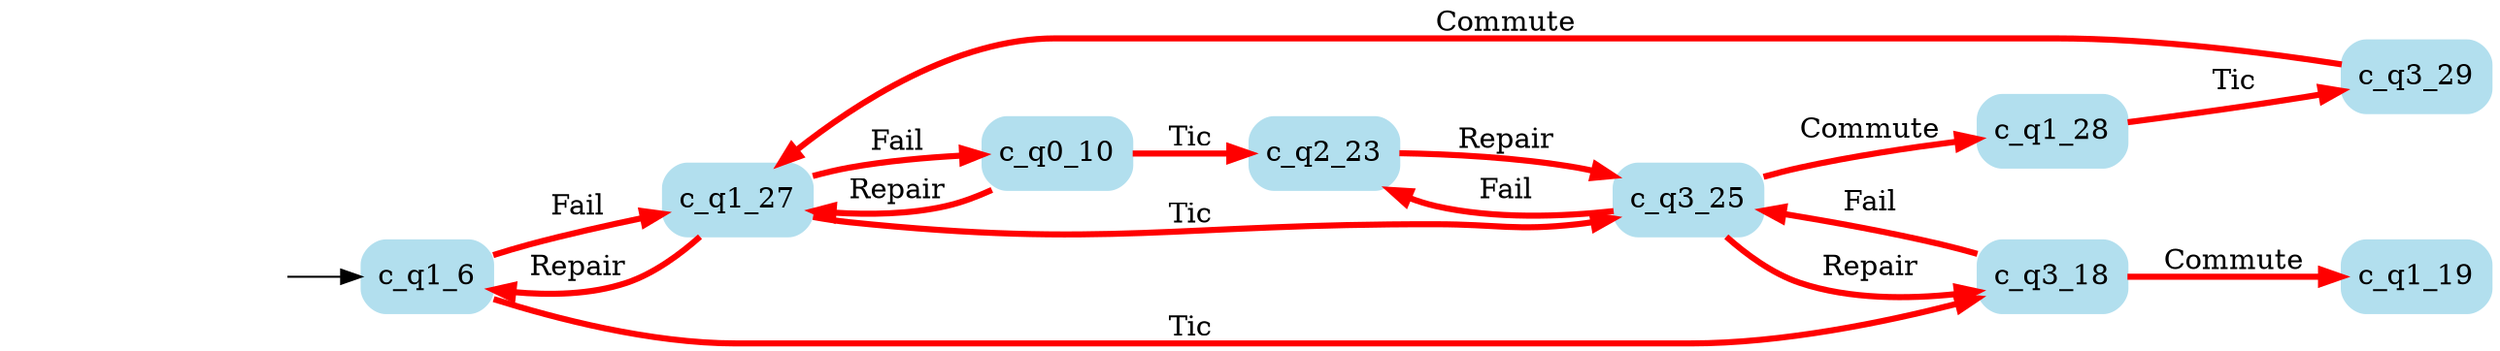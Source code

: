 digraph G {

	rankdir = LR;

	start_c_q1_6[style=invisible];

	node[shape=box, style="rounded, filled", color=lightblue2];

	c_q2_23[label="c_q2_23"];
	c_q0_10[label="c_q0_10"];
	c_q3_25[label="c_q3_25"];
	c_q1_27[label="c_q1_27"];
	c_q3_29[label="c_q3_29"];
	c_q1_19[label="c_q1_19"];
	c_q1_28[label="c_q1_28"];
	c_q3_18[label="c_q3_18"];
	c_q1_6[label="c_q1_6"];

	start_c_q1_6 -> c_q1_6;
	c_q1_6 -> c_q1_27[label="Fail", penwidth=3, color=red];
	c_q1_27 -> c_q1_6[label="Repair", penwidth=3, color=red];
	c_q1_27 -> c_q0_10[label="Fail", penwidth=3, color=red];
	c_q1_6 -> c_q3_18[label="Tic", penwidth=3, color=red];
	c_q0_10 -> c_q1_27[label="Repair", penwidth=3, color=red];
	c_q0_10 -> c_q2_23[label="Tic", penwidth=3, color=red];
	c_q2_23 -> c_q3_25[label="Repair", penwidth=3, color=red];
	c_q3_18 -> c_q3_25[label="Fail", penwidth=3, color=red];
	c_q3_25 -> c_q3_18[label="Repair", penwidth=3, color=red];
	c_q3_18 -> c_q1_19[label="Commute", penwidth=3, color=red];
	c_q3_25 -> c_q1_28[label="Commute", penwidth=3, color=red];
	c_q3_25 -> c_q2_23[label="Fail", penwidth=3, color=red];
	c_q1_27 -> c_q3_25[label="Tic", penwidth=3, color=red];
	c_q3_29 -> c_q1_27[label="Commute", penwidth=3, color=red];
	c_q1_28 -> c_q3_29[label="Tic", penwidth=3, color=red];

}